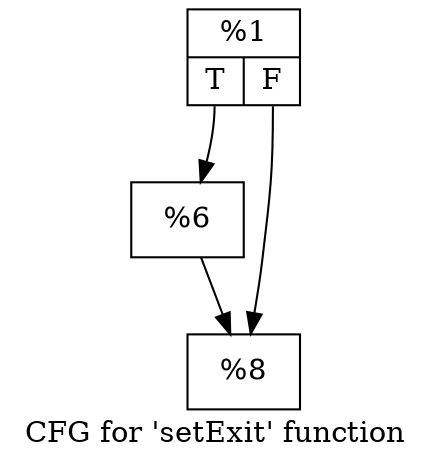 digraph "CFG for 'setExit' function" {
	label="CFG for 'setExit' function";

	Node0x19f5e70 [shape=record,label="{%1|{<s0>T|<s1>F}}"];
	Node0x19f5e70:s0 -> Node0x19f60c0;
	Node0x19f5e70:s1 -> Node0x19f6110;
	Node0x19f60c0 [shape=record,label="{%6}"];
	Node0x19f60c0 -> Node0x19f6110;
	Node0x19f6110 [shape=record,label="{%8}"];
}
